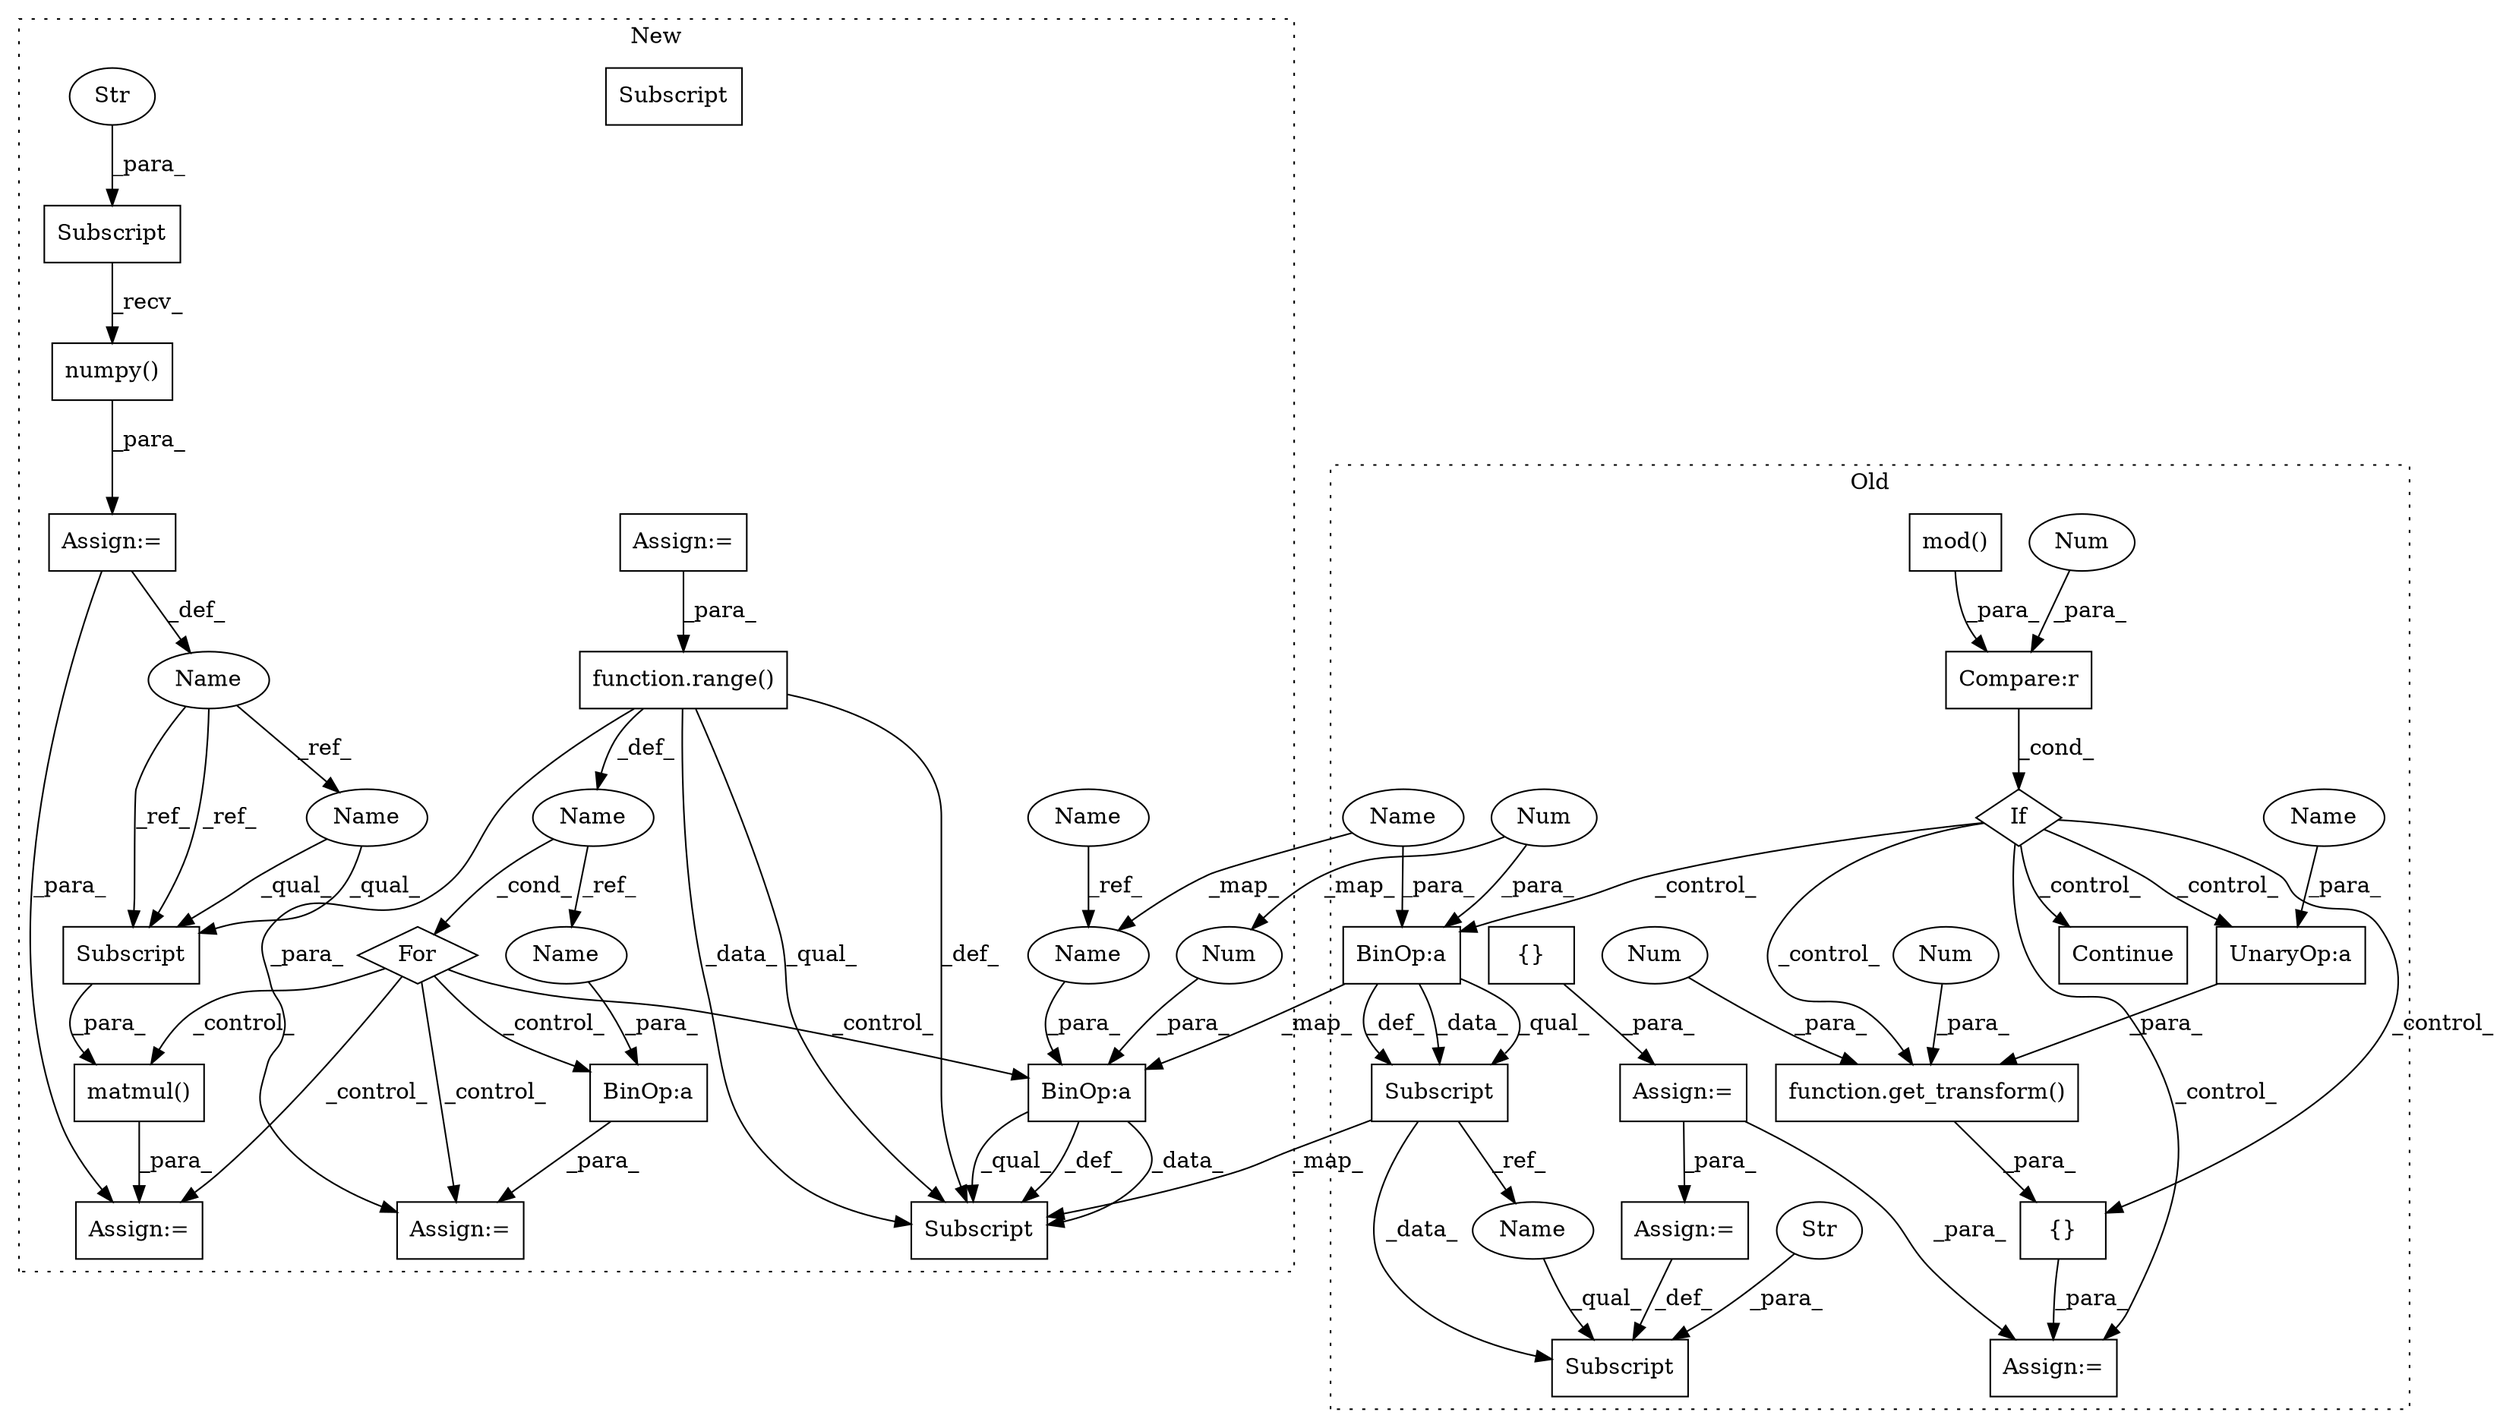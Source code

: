 digraph G {
subgraph cluster0 {
1 [label="If" a="96" s="422" l="3" shape="diamond"];
4 [label="Compare:r" a="40" s="425" l="37" shape="box"];
5 [label="Assign:=" a="68" s="920" l="4" shape="box"];
6 [label="UnaryOp:a" a="61" s="962" l="4" shape="box"];
8 [label="Num" a="76" s="461" l="1" shape="ellipse"];
9 [label="Continue" a="43" s="476" l="8" shape="box"];
11 [label="BinOp:a" a="82" s="624" l="3" shape="box"];
13 [label="Subscript" a="63" s="1105,0" l="13,0" shape="box"];
16 [label="{}" a="59" s="924,968" l="1,0" shape="box"];
18 [label="Subscript" a="63" s="1209,0" l="14,0" shape="box"];
19 [label="{}" a="59" s="388,388" l="2,1" shape="box"];
20 [label="Str" a="66" s="1215" l="7" shape="ellipse"];
22 [label="Num" a="76" s="627" l="3" shape="ellipse"];
24 [label="mod()" a="75" s="425,456" l="7,1" shape="box"];
27 [label="function.get_transform()" a="75" s="942,966" l="14,1" shape="box"];
28 [label="Num" a="76" s="956" l="1" shape="ellipse"];
29 [label="Num" a="76" s="959" l="1" shape="ellipse"];
33 [label="Assign:=" a="68" s="385" l="3" shape="box"];
35 [label="Assign:=" a="68" s="1223" l="3" shape="box"];
39 [label="Name" a="87" s="621" l="3" shape="ellipse"];
40 [label="Name" a="87" s="963" l="3" shape="ellipse"];
44 [label="Name" a="87" s="1209" l="5" shape="ellipse"];
label = "Old";
style="dotted";
}
subgraph cluster1 {
2 [label="matmul()" a="75" s="1049,1073" l="10,1" shape="box"];
3 [label="Assign:=" a="68" s="1046" l="3" shape="box"];
7 [label="function.range()" a="75" s="622,642" l="6,1" shape="box"];
10 [label="Name" a="87" s="524" l="3" shape="ellipse"];
12 [label="BinOp:a" a="82" s="812" l="3" shape="box"];
14 [label="Subscript" a="63" s="1122,0" l="13,0" shape="box"];
15 [label="BinOp:a" a="82" s="662" l="3" shape="box"];
17 [label="Subscript" a="63" s="1062,0" l="11,0" shape="box"];
21 [label="Num" a="76" s="815" l="3" shape="ellipse"];
23 [label="For" a="107" s="613,643" l="4,14" shape="diamond"];
25 [label="Name" a="87" s="427" l="4" shape="ellipse"];
26 [label="Name" a="87" s="617" l="1" shape="ellipse"];
30 [label="numpy()" a="75" s="434" l="21" shape="box"];
31 [label="Subscript" a="63" s="434,0" l="13,0" shape="box"];
32 [label="Str" a="66" s="440" l="6" shape="ellipse"];
34 [label="Assign:=" a="68" s="431" l="3" shape="box"];
36 [label="Assign:=" a="68" s="658" l="3" shape="box"];
37 [label="Assign:=" a="68" s="332" l="3" shape="box"];
38 [label="Name" a="87" s="809" l="3" shape="ellipse"];
41 [label="Subscript" a="63" s="1062,0" l="11,0" shape="box"];
42 [label="Name" a="87" s="1062" l="4" shape="ellipse"];
43 [label="Name" a="87" s="661" l="1" shape="ellipse"];
label = "New";
style="dotted";
}
1 -> 9 [label="_control_"];
1 -> 27 [label="_control_"];
1 -> 6 [label="_control_"];
1 -> 5 [label="_control_"];
1 -> 16 [label="_control_"];
1 -> 11 [label="_control_"];
2 -> 3 [label="_para_"];
4 -> 1 [label="_cond_"];
6 -> 27 [label="_para_"];
7 -> 14 [label="_def_"];
7 -> 36 [label="_para_"];
7 -> 14 [label="_data_"];
7 -> 26 [label="_def_"];
7 -> 14 [label="_qual_"];
8 -> 4 [label="_para_"];
10 -> 38 [label="_ref_"];
11 -> 13 [label="_data_"];
11 -> 13 [label="_qual_"];
11 -> 12 [label="_map_"];
11 -> 13 [label="_def_"];
12 -> 14 [label="_data_"];
12 -> 14 [label="_qual_"];
12 -> 14 [label="_def_"];
13 -> 14 [label="_map_"];
13 -> 18 [label="_data_"];
13 -> 44 [label="_ref_"];
15 -> 36 [label="_para_"];
16 -> 5 [label="_para_"];
19 -> 33 [label="_para_"];
20 -> 18 [label="_para_"];
21 -> 12 [label="_para_"];
22 -> 21 [label="_map_"];
22 -> 11 [label="_para_"];
23 -> 3 [label="_control_"];
23 -> 2 [label="_control_"];
23 -> 12 [label="_control_"];
23 -> 36 [label="_control_"];
23 -> 15 [label="_control_"];
24 -> 4 [label="_para_"];
25 -> 41 [label="_ref_"];
25 -> 42 [label="_ref_"];
25 -> 41 [label="_ref_"];
26 -> 23 [label="_cond_"];
26 -> 43 [label="_ref_"];
27 -> 16 [label="_para_"];
28 -> 27 [label="_para_"];
29 -> 27 [label="_para_"];
30 -> 34 [label="_para_"];
31 -> 30 [label="_recv_"];
32 -> 31 [label="_para_"];
33 -> 5 [label="_para_"];
33 -> 35 [label="_para_"];
34 -> 3 [label="_para_"];
34 -> 25 [label="_def_"];
35 -> 18 [label="_def_"];
37 -> 7 [label="_para_"];
38 -> 12 [label="_para_"];
39 -> 11 [label="_para_"];
39 -> 38 [label="_map_"];
40 -> 6 [label="_para_"];
41 -> 2 [label="_para_"];
42 -> 41 [label="_qual_"];
42 -> 41 [label="_qual_"];
43 -> 15 [label="_para_"];
44 -> 18 [label="_qual_"];
}